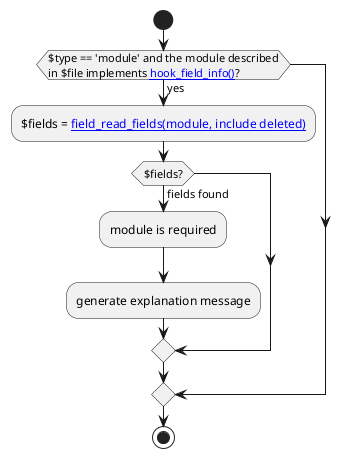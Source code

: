 @startuml

start
if ($type == 'module' and the module described
in $file implements [[https://api.drupal.org/api/drupal/modules!field!field.api.php/function/hook_field_info/7 hook_field_info()]]?) then (yes)
  :$fields = [[field_read_fields field_read_fields(module, include deleted)]];
  if ($fields?) then (fields found)
  :module is required;
  :generate explanation message;
  endif
endif
stop

@enduml